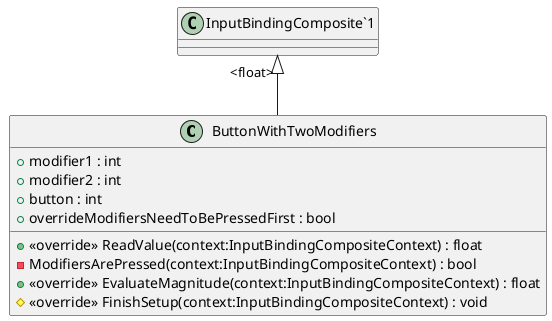 @startuml
class ButtonWithTwoModifiers {
    + modifier1 : int
    + modifier2 : int
    + button : int
    + overrideModifiersNeedToBePressedFirst : bool
    + <<override>> ReadValue(context:InputBindingCompositeContext) : float
    - ModifiersArePressed(context:InputBindingCompositeContext) : bool
    + <<override>> EvaluateMagnitude(context:InputBindingCompositeContext) : float
    # <<override>> FinishSetup(context:InputBindingCompositeContext) : void
}
"InputBindingComposite`1" "<float>" <|-- ButtonWithTwoModifiers
@enduml
